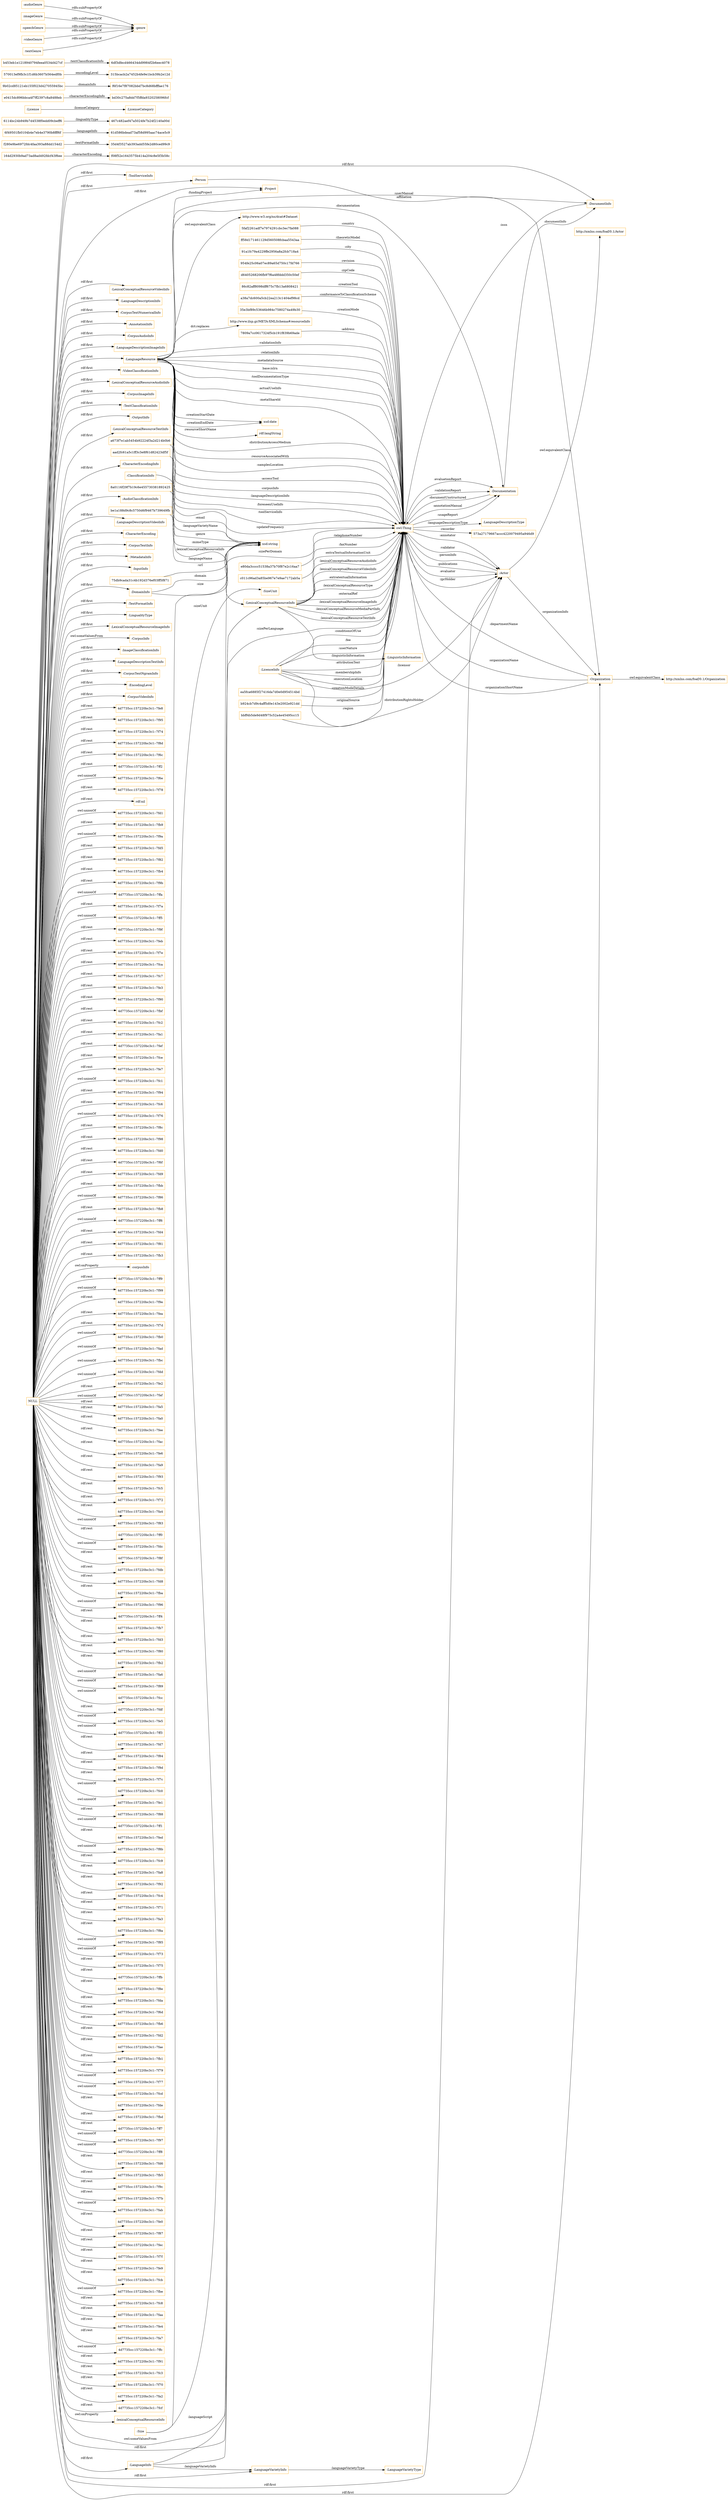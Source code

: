 digraph ar2dtool_diagram { 
rankdir=LR;
size="1501"
node [shape = rectangle, color="orange"]; "a38a7dc600a5cb22ea213c1404ef98cd" ":Person" "ea5fca6885f27416da7d0e0d954514bd" "164d2930b9ad73ad8ad492fdcf43f6ee" ":ToolServiceInfo" ":DocumentInfo" ":Actor" "35d4f3527ab393add55fe2d80ced99c9" ":LexicalConceptualResourceVideoInfo" "b924cb7d9c4aff5d0e143e2002e921dd" ":LanguageDescriptionInfo" ":CorpusTextNumericalInfo" "bbff4b5de9d48f975c52a4e45495cc15" "5faf2261adf7e7974291cbc3ec7fa088" "aad2fc61a5c1ff3c3e8f61d82423df5f" "6f49501fb0104b4e7eb4e3790b8fff6f" "467c482aef47a5024fe7b24f2140a00d" "f280e9be6972fdc4faa393a88dd154d2" "ff58d171461129d560508fcbaa5543aa" ":AnnotationInfo" "http://xmlns.com/foaf/0.1/Actor" ":License" ":CorpusAudioInfo" ":ClassificationInfo" ":LanguageDescriptionImageInfo" "bd30c275a8dd7f5ffda9320258096fcf" "91a1fc79a4229ffe2956a8a2fcb718a4" ":Project" ":VideoClassificationInfo" ":LanguageDescriptionType" ":LexicalConceptualResourceAudioInfo" ":CorpusImageInfo" ":TextClassificationInfo" ":OutputInfo" "61d586bdead73af58d995aac74ace5c9" "8a0116f29f7b19c6e455730381892425" ":LicenceInfo" ":LexicalConceptualResourceTextInfo" ":LanguageResource" ":Organization" "954fe25c06a07ec89a65d750c17fd766" "be1a188d9c8c5750d6f9467b739649fb" ":CharacterEncodingInfo" "d6405268206fb97f6a48fddd350c50ef" ":LexicalConceptualResourceInfo" "9b02cd85121eb155f023d427055945bc" ":AudioClassificationInfo" "570013ef9fb3c1f1d6b3607b564edf0b" ":LanguageVarietyInfo" "e0415dc896bbca4f7ff2397c8a8488eb" ":LanguageDescriptionVideoInfo" ":CharacterEncoding" "86c82aff8098dff675c7fb13a6808421" ":Size" ":Documentation" ":LanguageVarietyType" ":CorpusTextInfo" "http://xmlns.com/foaf/0.1/Organization" ":MetadataInfo" "6114bc24b949b7d4538f0edd09cbeff6" "b453eb1e1218940794feea0534d427cf" ":InputInfo" "75db9cada31c4b192d376ef03ff5f871" "35e3bf89c53646b984c7580274a49b30" ":DomainInfo" "f08f52e1643575b414a204c8e5f3b58c" ":LicenseCategory" ":LanguageInfo" "7809a7cc0617324f5cb191f839b69ade" "a673f7e1ab5454b92224f3a2d214b0b6" ":TextFormatInfo" "f6f16e7f87082bbd7bc8d68bfffae176" "315bcacb2a7452b4fe9e1bcb39b2e12d" ":LingualityType" "6df3dfecd466434dd9984f2b6eec4078" ":LexicalConceptualResourceImageInfo" ":CorpusInfo" ":ImageClassificationInfo" ":LanguageDescriptionTextInfo" "e80da3cccc51538a37b70f87e2c16aa7" ":CorpusTextNgramInfo" "http://www.w3.org/ns/dcat#Dataset" ":EncodingLevel" ":CorpusVideoInfo" "c011c96ad3a85be967e7e9ae7172ab5a" ":SizeUnit" "573a27179667accc4220079495a946d9" ":LinguisticInformation" ; /*classes style*/
	":Organization" -> "http://xmlns.com/foaf/0.1/Organization" [ label = "owl:equivalentClass" ];
	":audioGenre" -> ":genre" [ label = "rdfs:subPropertyOf" ];
	":imageGenre" -> ":genre" [ label = "rdfs:subPropertyOf" ];
	":speechGenre" -> ":genre" [ label = "rdfs:subPropertyOf" ];
	":videoGenre" -> ":genre" [ label = "rdfs:subPropertyOf" ];
	":textGenre" -> ":genre" [ label = "rdfs:subPropertyOf" ];
	":LanguageResource" -> "http://www.w3.org/ns/dcat#Dataset" [ label = "owl:equivalentClass" ];
	":LanguageResource" -> "http://www.ilsp.gr/META-XMLSchema#resourceInfo" [ label = "dct:replaces" ];
	"NULL" -> "4d7735cc:157220bc3c1:-7fe8" [ label = "rdf:rest" ];
	"NULL" -> "4d7735cc:157220bc3c1:-7f95" [ label = "rdf:rest" ];
	"NULL" -> "4d7735cc:157220bc3c1:-7f74" [ label = "rdf:rest" ];
	"NULL" -> "4d7735cc:157220bc3c1:-7f8d" [ label = "rdf:rest" ];
	"NULL" -> "4d7735cc:157220bc3c1:-7f6c" [ label = "rdf:rest" ];
	"NULL" -> "4d7735cc:157220bc3c1:-7ff2" [ label = "rdf:rest" ];
	"NULL" -> ":DomainInfo" [ label = "rdf:first" ];
	"NULL" -> ":CorpusTextNumericalInfo" [ label = "rdf:first" ];
	"NULL" -> "4d7735cc:157220bc3c1:-7f6e" [ label = "owl:unionOf" ];
	"NULL" -> "4d7735cc:157220bc3c1:-7f78" [ label = "rdf:rest" ];
	"NULL" -> "rdf:nil" [ label = "rdf:rest" ];
	"NULL" -> "4d7735cc:157220bc3c1:-7fd1" [ label = "owl:unionOf" ];
	"NULL" -> "4d7735cc:157220bc3c1:-7fb9" [ label = "rdf:rest" ];
	"NULL" -> "4d7735cc:157220bc3c1:-7f9a" [ label = "owl:unionOf" ];
	"NULL" -> "4d7735cc:157220bc3c1:-7fd5" [ label = "rdf:rest" ];
	"NULL" -> "4d7735cc:157220bc3c1:-7f82" [ label = "rdf:rest" ];
	"NULL" -> "4d7735cc:157220bc3c1:-7fb4" [ label = "rdf:rest" ];
	"NULL" -> "4d7735cc:157220bc3c1:-7f9b" [ label = "rdf:rest" ];
	"NULL" -> "4d7735cc:157220bc3c1:-7ffa" [ label = "owl:unionOf" ];
	"NULL" -> ":CorpusImageInfo" [ label = "rdf:first" ];
	"NULL" -> "4d7735cc:157220bc3c1:-7f7a" [ label = "rdf:rest" ];
	"NULL" -> ":LexicalConceptualResourceVideoInfo" [ label = "rdf:first" ];
	"NULL" -> "4d7735cc:157220bc3c1:-7ff5" [ label = "owl:unionOf" ];
	"NULL" -> "4d7735cc:157220bc3c1:-7f9f" [ label = "rdf:rest" ];
	"NULL" -> "4d7735cc:157220bc3c1:-7feb" [ label = "rdf:rest" ];
	"NULL" -> "4d7735cc:157220bc3c1:-7f7e" [ label = "rdf:rest" ];
	"NULL" -> ":Organization" [ label = "rdf:first" ];
	"NULL" -> "4d7735cc:157220bc3c1:-7fca" [ label = "rdf:rest" ];
	"NULL" -> "4d7735cc:157220bc3c1:-7fc7" [ label = "rdf:rest" ];
	"NULL" -> "4d7735cc:157220bc3c1:-7fe3" [ label = "rdf:rest" ];
	"NULL" -> "4d7735cc:157220bc3c1:-7f90" [ label = "rdf:rest" ];
	"NULL" -> "4d7735cc:157220bc3c1:-7fbf" [ label = "rdf:rest" ];
	"NULL" -> "4d7735cc:157220bc3c1:-7fc2" [ label = "rdf:rest" ];
	"NULL" -> "4d7735cc:157220bc3c1:-7fa1" [ label = "rdf:rest" ];
	"NULL" -> "4d7735cc:157220bc3c1:-7fef" [ label = "rdf:rest" ];
	"NULL" -> ":LanguageVarietyInfo" [ label = "rdf:first" ];
	"NULL" -> "4d7735cc:157220bc3c1:-7fce" [ label = "rdf:rest" ];
	"NULL" -> ":LexicalConceptualResourceImageInfo" [ label = "rdf:first" ];
	"NULL" -> "4d7735cc:157220bc3c1:-7fe7" [ label = "rdf:rest" ];
	"NULL" -> "4d7735cc:157220bc3c1:-7fc1" [ label = "owl:unionOf" ];
	"NULL" -> "4d7735cc:157220bc3c1:-7f94" [ label = "rdf:rest" ];
	"NULL" -> ":CharacterEncodingInfo" [ label = "rdf:first" ];
	"NULL" -> "4d7735cc:157220bc3c1:-7fc6" [ label = "rdf:rest" ];
	"NULL" -> "4d7735cc:157220bc3c1:-7f76" [ label = "owl:unionOf" ];
	"NULL" -> "4d7735cc:157220bc3c1:-7f8c" [ label = "rdf:rest" ];
	"NULL" -> "4d7735cc:157220bc3c1:-7f98" [ label = "rdf:rest" ];
	"NULL" -> "4d7735cc:157220bc3c1:-7fd0" [ label = "rdf:rest" ];
	"NULL" -> "4d7735cc:157220bc3c1:-7f6f" [ label = "rdf:rest" ];
	"NULL" -> ":ToolServiceInfo" [ label = "rdf:first" ];
	"NULL" -> ":EncodingLevel" [ label = "rdf:first" ];
	"NULL" -> "4d7735cc:157220bc3c1:-7fd9" [ label = "rdf:rest" ];
	"NULL" -> "4d7735cc:157220bc3c1:-7fbb" [ label = "rdf:rest" ];
	"NULL" -> "4d7735cc:157220bc3c1:-7f86" [ label = "owl:unionOf" ];
	"NULL" -> "4d7735cc:157220bc3c1:-7fb8" [ label = "rdf:rest" ];
	"NULL" -> "4d7735cc:157220bc3c1:-7ff6" [ label = "owl:unionOf" ];
	"NULL" -> "4d7735cc:157220bc3c1:-7fd4" [ label = "rdf:rest" ];
	"NULL" -> "4d7735cc:157220bc3c1:-7f81" [ label = "rdf:rest" ];
	"NULL" -> "4d7735cc:157220bc3c1:-7fb3" [ label = "rdf:rest" ];
	"NULL" -> ":corpusInfo" [ label = "owl:onProperty" ];
	"NULL" -> "4d7735cc:157220bc3c1:-7ff9" [ label = "rdf:rest" ];
	"NULL" -> "4d7735cc:157220bc3c1:-7f99" [ label = "owl:unionOf" ];
	"NULL" -> ":Actor" [ label = "rdf:first" ];
	"NULL" -> "4d7735cc:157220bc3c1:-7f9e" [ label = "rdf:rest" ];
	"NULL" -> ":VideoClassificationInfo" [ label = "rdf:first" ];
	"NULL" -> "4d7735cc:157220bc3c1:-7fea" [ label = "rdf:rest" ];
	"NULL" -> "4d7735cc:157220bc3c1:-7f7d" [ label = "rdf:rest" ];
	"NULL" -> ":Person" [ label = "rdf:first" ];
	"NULL" -> "4d7735cc:157220bc3c1:-7fb0" [ label = "owl:unionOf" ];
	"NULL" -> "4d7735cc:157220bc3c1:-7fad" [ label = "owl:unionOf" ];
	"NULL" -> ":CorpusAudioInfo" [ label = "rdf:first" ];
	"NULL" -> "4d7735cc:157220bc3c1:-7fbc" [ label = "owl:unionOf" ];
	"NULL" -> ":CharacterEncoding" [ label = "rdf:first" ];
	"NULL" -> "4d7735cc:157220bc3c1:-7fdd" [ label = "owl:unionOf" ];
	"NULL" -> ":AudioClassificationInfo" [ label = "rdf:first" ];
	"NULL" -> "4d7735cc:157220bc3c1:-7fe2" [ label = "rdf:rest" ];
	"NULL" -> "4d7735cc:157220bc3c1:-7faf" [ label = "owl:unionOf" ];
	"NULL" -> "4d7735cc:157220bc3c1:-7fa5" [ label = "rdf:rest" ];
	"NULL" -> "4d7735cc:157220bc3c1:-7fa0" [ label = "rdf:rest" ];
	"NULL" -> "4d7735cc:157220bc3c1:-7fee" [ label = "rdf:rest" ];
	"NULL" -> ":TextClassificationInfo" [ label = "rdf:first" ];
	"NULL" -> "4d7735cc:157220bc3c1:-7fac" [ label = "rdf:rest" ];
	"NULL" -> "4d7735cc:157220bc3c1:-7fe6" [ label = "rdf:rest" ];
	"NULL" -> "4d7735cc:157220bc3c1:-7fa9" [ label = "rdf:rest" ];
	"NULL" -> "4d7735cc:157220bc3c1:-7f93" [ label = "rdf:rest" ];
	"NULL" -> "4d7735cc:157220bc3c1:-7fc5" [ label = "rdf:rest" ];
	"NULL" -> "4d7735cc:157220bc3c1:-7f72" [ label = "rdf:rest" ];
	"NULL" -> "4d7735cc:157220bc3c1:-7fa4" [ label = "rdf:rest" ];
	"NULL" -> "4d7735cc:157220bc3c1:-7f83" [ label = "owl:unionOf" ];
	"NULL" -> ":DocumentInfo" [ label = "rdf:first" ];
	"NULL" -> ":LexicalConceptualResourceTextInfo" [ label = "rdf:first" ];
	"NULL" -> "4d7735cc:157220bc3c1:-7ff0" [ label = "rdf:rest" ];
	"NULL" -> ":CorpusInfo" [ label = "owl:someValuesFrom" ];
	"NULL" -> "4d7735cc:157220bc3c1:-7fdc" [ label = "owl:unionOf" ];
	"NULL" -> "4d7735cc:157220bc3c1:-7f8f" [ label = "rdf:rest" ];
	"NULL" -> "4d7735cc:157220bc3c1:-7fdb" [ label = "rdf:rest" ];
	"NULL" -> "4d7735cc:157220bc3c1:-7fd8" [ label = "rdf:rest" ];
	"NULL" -> "4d7735cc:157220bc3c1:-7fba" [ label = "rdf:rest" ];
	"NULL" -> ":CorpusTextNgramInfo" [ label = "rdf:first" ];
	"NULL" -> "4d7735cc:157220bc3c1:-7f96" [ label = "owl:unionOf" ];
	"NULL" -> "4d7735cc:157220bc3c1:-7ff4" [ label = "rdf:rest" ];
	"NULL" -> "4d7735cc:157220bc3c1:-7fb7" [ label = "rdf:rest" ];
	"NULL" -> "4d7735cc:157220bc3c1:-7fd3" [ label = "rdf:rest" ];
	"NULL" -> "4d7735cc:157220bc3c1:-7f80" [ label = "rdf:rest" ];
	"NULL" -> "4d7735cc:157220bc3c1:-7fb2" [ label = "rdf:rest" ];
	"NULL" -> "4d7735cc:157220bc3c1:-7fa6" [ label = "owl:unionOf" ];
	"NULL" -> "4d7735cc:157220bc3c1:-7f89" [ label = "owl:unionOf" ];
	"NULL" -> "4d7735cc:157220bc3c1:-7fcc" [ label = "owl:unionOf" ];
	"NULL" -> "4d7735cc:157220bc3c1:-7fdf" [ label = "rdf:rest" ];
	"NULL" -> "4d7735cc:157220bc3c1:-7fe5" [ label = "owl:unionOf" ];
	"NULL" -> "4d7735cc:157220bc3c1:-7ff3" [ label = "owl:unionOf" ];
	"NULL" -> "4d7735cc:157220bc3c1:-7fd7" [ label = "rdf:rest" ];
	"NULL" -> "4d7735cc:157220bc3c1:-7f84" [ label = "rdf:rest" ];
	"NULL" -> "4d7735cc:157220bc3c1:-7f9d" [ label = "rdf:rest" ];
	"NULL" -> "4d7735cc:157220bc3c1:-7f7c" [ label = "rdf:rest" ];
	"NULL" -> "4d7735cc:157220bc3c1:-7fc0" [ label = "owl:unionOf" ];
	"NULL" -> "4d7735cc:157220bc3c1:-7fe1" [ label = "owl:unionOf" ];
	"NULL" -> "4d7735cc:157220bc3c1:-7f88" [ label = "rdf:rest" ];
	"NULL" -> "4d7735cc:157220bc3c1:-7ff1" [ label = "owl:unionOf" ];
	"NULL" -> ":CorpusTextInfo" [ label = "rdf:first" ];
	"NULL" -> ":LanguageDescriptionInfo" [ label = "rdf:first" ];
	"NULL" -> "4d7735cc:157220bc3c1:-7fed" [ label = "rdf:rest" ];
	"NULL" -> ":AnnotationInfo" [ label = "rdf:first" ];
	"NULL" -> ":LexicalConceptualResourceInfo" [ label = "owl:someValuesFrom" ];
	"NULL" -> "4d7735cc:157220bc3c1:-7f8b" [ label = "owl:unionOf" ];
	"NULL" -> "4d7735cc:157220bc3c1:-7fc9" [ label = "rdf:rest" ];
	"NULL" -> ":TextFormatInfo" [ label = "rdf:first" ];
	"NULL" -> "4d7735cc:157220bc3c1:-7fa8" [ label = "rdf:rest" ];
	"NULL" -> "4d7735cc:157220bc3c1:-7f92" [ label = "rdf:rest" ];
	"NULL" -> "4d7735cc:157220bc3c1:-7fc4" [ label = "rdf:rest" ];
	"NULL" -> "4d7735cc:157220bc3c1:-7f71" [ label = "rdf:rest" ];
	"NULL" -> "4d7735cc:157220bc3c1:-7fa3" [ label = "rdf:rest" ];
	"NULL" -> "4d7735cc:157220bc3c1:-7f8a" [ label = "rdf:rest" ];
	"NULL" -> "4d7735cc:157220bc3c1:-7f85" [ label = "owl:unionOf" ];
	"NULL" -> ":Project" [ label = "rdf:first" ];
	"NULL" -> ":MetadataInfo" [ label = "rdf:first" ];
	"NULL" -> ":LanguageInfo" [ label = "rdf:first" ];
	"NULL" -> ":LexicalConceptualResourceAudioInfo" [ label = "rdf:first" ];
	"NULL" -> "4d7735cc:157220bc3c1:-7f73" [ label = "owl:unionOf" ];
	"NULL" -> "4d7735cc:157220bc3c1:-7f75" [ label = "rdf:rest" ];
	"NULL" -> "4d7735cc:157220bc3c1:-7ffb" [ label = "rdf:rest" ];
	"NULL" -> "4d7735cc:157220bc3c1:-7f8e" [ label = "rdf:rest" ];
	"NULL" -> "4d7735cc:157220bc3c1:-7fda" [ label = "rdf:rest" ];
	"NULL" -> "4d7735cc:157220bc3c1:-7f6d" [ label = "rdf:rest" ];
	"NULL" -> "4d7735cc:157220bc3c1:-7fb6" [ label = "rdf:rest" ];
	"NULL" -> ":OutputInfo" [ label = "rdf:first" ];
	"NULL" -> "4d7735cc:157220bc3c1:-7fd2" [ label = "rdf:rest" ];
	"NULL" -> "4d7735cc:157220bc3c1:-7fae" [ label = "rdf:rest" ];
	"NULL" -> "4d7735cc:157220bc3c1:-7fb1" [ label = "rdf:rest" ];
	"NULL" -> "4d7735cc:157220bc3c1:-7f79" [ label = "rdf:rest" ];
	"NULL" -> "4d7735cc:157220bc3c1:-7f77" [ label = "owl:unionOf" ];
	"NULL" -> "4d7735cc:157220bc3c1:-7fcd" [ label = "owl:unionOf" ];
	"NULL" -> ":CorpusVideoInfo" [ label = "rdf:first" ];
	"NULL" -> "4d7735cc:157220bc3c1:-7fde" [ label = "rdf:rest" ];
	"NULL" -> "4d7735cc:157220bc3c1:-7fbd" [ label = "rdf:rest" ];
	"NULL" -> "4d7735cc:157220bc3c1:-7ff7" [ label = "rdf:rest" ];
	"NULL" -> "4d7735cc:157220bc3c1:-7f97" [ label = "owl:unionOf" ];
	"NULL" -> "4d7735cc:157220bc3c1:-7ff8" [ label = "owl:unionOf" ];
	"NULL" -> "4d7735cc:157220bc3c1:-7fd6" [ label = "rdf:rest" ];
	"NULL" -> ":LanguageDescriptionTextInfo" [ label = "rdf:first" ];
	"NULL" -> "4d7735cc:157220bc3c1:-7fb5" [ label = "rdf:rest" ];
	"NULL" -> "4d7735cc:157220bc3c1:-7f9c" [ label = "rdf:rest" ];
	"NULL" -> "4d7735cc:157220bc3c1:-7f7b" [ label = "rdf:rest" ];
	"NULL" -> ":LanguageResource" [ label = "rdf:first" ];
	"NULL" -> "4d7735cc:157220bc3c1:-7fab" [ label = "owl:unionOf" ];
	"NULL" -> "4d7735cc:157220bc3c1:-7fe0" [ label = "rdf:rest" ];
	"NULL" -> "4d7735cc:157220bc3c1:-7f87" [ label = "rdf:rest" ];
	"NULL" -> ":LexicalConceptualResourceInfo" [ label = "rdf:first" ];
	"NULL" -> "4d7735cc:157220bc3c1:-7fec" [ label = "rdf:rest" ];
	"NULL" -> "4d7735cc:157220bc3c1:-7f7f" [ label = "rdf:rest" ];
	"NULL" -> ":LanguageDescriptionVideoInfo" [ label = "rdf:first" ];
	"NULL" -> "4d7735cc:157220bc3c1:-7fe9" [ label = "rdf:rest" ];
	"NULL" -> ":ImageClassificationInfo" [ label = "rdf:first" ];
	"NULL" -> "4d7735cc:157220bc3c1:-7fcb" [ label = "rdf:rest" ];
	"NULL" -> "4d7735cc:157220bc3c1:-7fbe" [ label = "owl:unionOf" ];
	"NULL" -> "4d7735cc:157220bc3c1:-7fc8" [ label = "rdf:rest" ];
	"NULL" -> "4d7735cc:157220bc3c1:-7faa" [ label = "rdf:rest" ];
	"NULL" -> ":InputInfo" [ label = "rdf:first" ];
	"NULL" -> ":LingualityType" [ label = "rdf:first" ];
	"NULL" -> "4d7735cc:157220bc3c1:-7fe4" [ label = "rdf:rest" ];
	"NULL" -> "4d7735cc:157220bc3c1:-7fa7" [ label = "rdf:rest" ];
	"NULL" -> "4d7735cc:157220bc3c1:-7ffc" [ label = "owl:unionOf" ];
	"NULL" -> "4d7735cc:157220bc3c1:-7f91" [ label = "rdf:rest" ];
	"NULL" -> "4d7735cc:157220bc3c1:-7fc3" [ label = "rdf:rest" ];
	"NULL" -> "4d7735cc:157220bc3c1:-7f70" [ label = "rdf:rest" ];
	"NULL" -> "4d7735cc:157220bc3c1:-7fa2" [ label = "rdf:rest" ];
	"NULL" -> "4d7735cc:157220bc3c1:-7fcf" [ label = "rdf:rest" ];
	"NULL" -> ":lexicalConceptualResourceInfo" [ label = "owl:onProperty" ];
	"NULL" -> ":LanguageDescriptionImageInfo" [ label = "rdf:first" ];
	":Actor" -> "http://xmlns.com/foaf/0.1/Actor" [ label = "owl:equivalentClass" ];
	"b924cb7d9c4aff5d0e143e2002e921dd" -> "owl:Thing" [ label = ":originalSource" ];
	":LanguageResource" -> ":DocumentInfo" [ label = ":userManual" ];
	"owl:Thing" -> ":Documentation" [ label = ":annotationManual" ];
	":LanguageResource" -> "owl:Thing" [ label = ":validationInfo" ];
	":LanguageResource" -> "owl:Thing" [ label = ":relationInfo" ];
	":LanguageResource" -> "xsd:date" [ label = ":creationStartDate" ];
	"owl:Thing" -> ":Actor" [ label = ":evaluator" ];
	":LanguageResource" -> "owl:Thing" [ label = ":metadataSource" ];
	"164d2930b9ad73ad8ad492fdcf43f6ee" -> "f08f52e1643575b414a204c8e5f3b58c" [ label = ":characterEncoding" ];
	":Organization" -> "owl:Thing" [ label = ":departmentName" ];
	":Actor" -> ":Organization" [ label = ":organizationInfo" ];
	"owl:Thing" -> ":LanguageDescriptionType" [ label = ":languageDescriptionType" ];
	":LexicalConceptualResourceInfo" -> "owl:Thing" [ label = ":extraTextualInformationUnit" ];
	":LanguageResource" -> "owl:Thing" [ label = "base:islrn" ];
	":LanguageResource" -> "owl:Thing" [ label = ":toolDocumentationType" ];
	":Size" -> ":SizeUnit" [ label = ":sizeUnit" ];
	":License" -> ":LicenseCategory" [ label = ":licenseCategory" ];
	"owl:Thing" -> ":Actor" [ label = ":iprHolder" ];
	"be1a188d9c8c5750d6f9467b739649fb" -> "xsd:string" [ label = ":languageName" ];
	"6f49501fb0104b4e7eb4e3790b8fff6f" -> "61d586bdead73af58d995aac74ace5c9" [ label = ":languageInfo" ];
	"ea5fca6885f27416da7d0e0d954514bd" -> "owl:Thing" [ label = ":creationModeDetails" ];
	":LanguageResource" -> "rdf:langString" [ label = ":resourceShortName" ];
	":LanguageResource" -> "owl:Thing" [ label = ":actualUseInfo" ];
	"b453eb1e1218940794feea0534d427cf" -> "6df3dfecd466434dd9984f2b6eec4078" [ label = ":textClassificationInfo" ];
	"owl:Thing" -> ":Actor" [ label = ":annotator" ];
	"9b02cd85121eb155f023d427055945bc" -> "f6f16e7f87082bbd7bc8d68bfffae176" [ label = ":domainInfo" ];
	":LexicalConceptualResourceInfo" -> "owl:Thing" [ label = ":lexicalConceptualResourceAudioInfo" ];
	":LexicalConceptualResourceInfo" -> "owl:Thing" [ label = ":lexicalConceptualResourceVideoInfo" ];
	":LanguageResource" -> "xsd:date" [ label = ":creationEndDate" ];
	":Actor" -> "owl:Thing" [ label = ":personInfo" ];
	":Actor" -> "owl:Thing" [ label = ":publications" ];
	"f280e9be6972fdc4faa393a88dd154d2" -> "35d4f3527ab393add55fe2d80ced99c9" [ label = ":textFormatInfo" ];
	"owl:Thing" -> ":Documentation" [ label = ":usageReport" ];
	":LanguageResource" -> "owl:Thing" [ label = ":metaShareId" ];
	":LanguageResource" -> "owl:Thing" [ label = ":distributionAccessMedium" ];
	":LanguageResource" -> "owl:Thing" [ label = ":resourceAssociatedWith" ];
	":LanguageInfo" -> ":LanguageVarietyInfo" [ label = ":languageVarietyInfo" ];
	":LicenceInfo" -> ":Actor" [ label = ":licensor" ];
	":LanguageResource" -> "owl:Thing" [ label = ":samplesLocation" ];
	"7809a7cc0617324f5cb191f839b69ade" -> "owl:Thing" [ label = ":address" ];
	"e0415dc896bbca4f7ff2397c8a8488eb" -> "bd30c275a8dd7f5ffda9320258096fcf" [ label = ":characterEncodingInfo" ];
	"d6405268206fb97f6a48fddd350c50ef" -> "owl:Thing" [ label = ":zipCode" ];
	":Size" -> "xsd:string" [ label = ":size" ];
	":LexicalConceptualResourceInfo" -> "owl:Thing" [ label = ":extratextualInformation" ];
	"91a1fc79a4229ffe2956a8a2fcb718a4" -> "owl:Thing" [ label = ":city" ];
	":LanguageResource" -> "owl:Thing" [ label = ":accessTool" ];
	":LicenceInfo" -> "owl:Thing" [ label = ":conditionsOfUse" ];
	":LicenceInfo" -> "owl:Thing" [ label = ":fee" ];
	":LexicalConceptualResourceInfo" -> "owl:Thing" [ label = ":lexicalConceptualResourceType" ];
	":Organization" -> "owl:Thing" [ label = ":organizationName" ];
	":LanguageResource" -> ":Documentation" [ label = ":documentation" ];
	":LicenceInfo" -> "owl:Thing" [ label = ":userNature" ];
	":LicenceInfo" -> ":Actor" [ label = ":distributionRightsHolder" ];
	":LexicalConceptualResourceInfo" -> "owl:Thing" [ label = ":externalRef" ];
	":LanguageResource" -> "owl:Thing" [ label = ":corpusInfo" ];
	"a673f7e1ab5454b92224f3a2d214b0b6" -> "xsd:string" [ label = ":email" ];
	":LanguageResource" -> "owl:Thing" [ label = ":languageDescriptionInfo" ];
	"ff58d171461129d560508fcbaa5543aa" -> "owl:Thing" [ label = ":theoreticModel" ];
	":LicenceInfo" -> "owl:Thing" [ label = ":attributionText" ];
	":Documentation" -> ":DocumentInfo" [ label = ":documentInfo" ];
	"6114bc24b949b7d4538f0edd09cbeff6" -> "467c482aef47a5024fe7b24f2140a00d" [ label = ":lingualityType" ];
	"c011c96ad3a85be967e7e9ae7172ab5a" -> "owl:Thing" [ label = ":faxNumber" ];
	"a38a7dc600a5cb22ea213c1404ef98cd" -> "owl:Thing" [ label = ":conformanceToClassificationScheme" ];
	":Documentation" -> "owl:Thing" [ label = ":documentUnstructured" ];
	"570013ef9fb3c1f1d6b3607b564edf0b" -> "315bcacb2a7452b4fe9e1bcb39b2e12d" [ label = ":encodingLevel" ];
	":LanguageResource" -> ":LexicalConceptualResourceInfo" [ label = ":lexicalConceptualResourceInfo" ];
	"owl:Thing" -> ":Actor" [ label = ":validator" ];
	"35e3bf89c53646b984c7580274a49b30" -> "owl:Thing" [ label = ":creationMode" ];
	"owl:Thing" -> "573a27179667accc4220079495a946d9" [ label = ":recorder" ];
	":ClassificationInfo" -> "xsd:string" [ label = ":genre" ];
	"bbff4b5de9d48f975c52a4e45495cc15" -> "owl:Thing" [ label = ":region" ];
	"5faf2261adf7e7974291cbc3ec7fa088" -> "owl:Thing" [ label = ":country" ];
	":LexicalConceptualResourceInfo" -> "owl:Thing" [ label = ":lexicalConceptualResourceImageInfo" ];
	"aad2fc61a5c1ff3c3e8f61d82423df5f" -> "xsd:string" [ label = ":languageVarietyName" ];
	":Person" -> ":Organization" [ label = ":affiliation" ];
	"owl:Thing" -> ":Documentation" [ label = ":evaluationReport" ];
	"owl:Thing" -> ":Documentation" [ label = ":validationReport" ];
	":LexicalConceptualResourceInfo" -> "owl:Thing" [ label = ":lexicalConceptualResourceMediaPartInfo" ];
	"8a0116f29f7b19c6e455730381892425" -> "xsd:string" [ label = ":mimeType" ];
	":LicenceInfo" -> "owl:Thing" [ label = ":membershipInfo" ];
	":DomainInfo" -> "xsd:string" [ label = ":domain" ];
	":LanguageVarietyInfo" -> ":LanguageVarietyType" [ label = ":languageVarietyType" ];
	"954fe25c06a07ec89a65d750c17fd766" -> "owl:Thing" [ label = ":revision" ];
	":LanguageResource" -> "owl:Thing" [ label = ":foreseenUseInfo" ];
	":LanguageResource" -> "owl:Thing" [ label = ":toolServiceInfo" ];
	":LanguageResource" -> "owl:Thing" [ label = ":updateFrequency" ];
	"86c82aff8098dff675c7fb13a6808421" -> "owl:Thing" [ label = ":creationTool" ];
	":LanguageInfo" -> "xsd:string" [ label = ":languageScript" ];
	":LexicalConceptualResourceInfo" -> ":LinguisticInformation" [ label = ":linguisticInformation" ];
	":LicenceInfo" -> "owl:Thing" [ label = ":executionLocation" ];
	"75db9cada31c4b192d376ef03ff5f871" -> "xsd:string" [ label = ":url" ];
	":LexicalConceptualResourceInfo" -> "owl:Thing" [ label = ":lexicalConceptualResourceTextInfo" ];
	":LanguageInfo" -> "owl:Thing" [ label = ":sizePerLanguage" ];
	":LanguageResource" -> ":Project" [ label = ":fundingProject" ];
	"e80da3cccc51538a37b70f87e2c16aa7" -> "owl:Thing" [ label = ":telephoneNumber" ];
	":DocumentInfo" -> "owl:Thing" [ label = ":issn" ];
	":Organization" -> "owl:Thing" [ label = ":organizationShortName" ];
	":DomainInfo" -> "owl:Thing" [ label = ":sizePerDomain" ];

}
